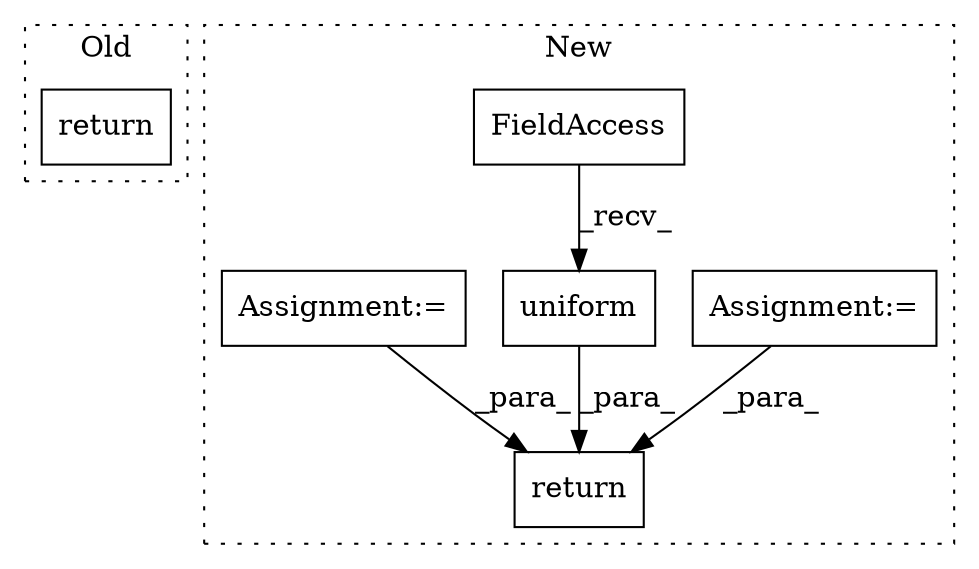 digraph G {
subgraph cluster0 {
1 [label="return" a="41" s="3776" l="7" shape="box"];
label = "Old";
style="dotted";
}
subgraph cluster1 {
2 [label="uniform" a="32" s="4255,4268" l="8,1" shape="box"];
3 [label="return" a="41" s="4341" l="7" shape="box"];
4 [label="Assignment:=" a="7" s="4048" l="1" shape="box"];
5 [label="FieldAccess" a="22" s="4242" l="12" shape="box"];
6 [label="Assignment:=" a="7" s="4299" l="1" shape="box"];
label = "New";
style="dotted";
}
2 -> 3 [label="_para_"];
4 -> 3 [label="_para_"];
5 -> 2 [label="_recv_"];
6 -> 3 [label="_para_"];
}